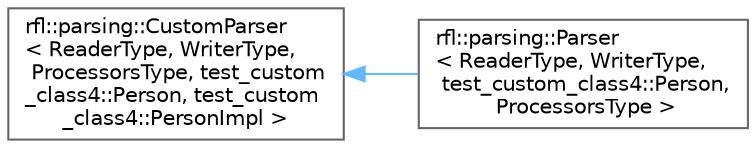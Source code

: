 digraph "类继承关系图"
{
 // LATEX_PDF_SIZE
  bgcolor="transparent";
  edge [fontname=Helvetica,fontsize=10,labelfontname=Helvetica,labelfontsize=10];
  node [fontname=Helvetica,fontsize=10,shape=box,height=0.2,width=0.4];
  rankdir="LR";
  Node0 [id="Node000000",label="rfl::parsing::CustomParser\l\< ReaderType, WriterType,\l ProcessorsType, test_custom\l_class4::Person, test_custom\l_class4::PersonImpl \>",height=0.2,width=0.4,color="grey40", fillcolor="white", style="filled",URL="$structrfl_1_1parsing_1_1_custom_parser.html",tooltip=" "];
  Node0 -> Node1 [id="edge5833_Node000000_Node000001",dir="back",color="steelblue1",style="solid",tooltip=" "];
  Node1 [id="Node000001",label="rfl::parsing::Parser\l\< ReaderType, WriterType,\l test_custom_class4::Person,\l ProcessorsType \>",height=0.2,width=0.4,color="grey40", fillcolor="white", style="filled",URL="$structrfl_1_1parsing_1_1_parser_3_01_reader_type_00_01_writer_type_00_01test__custom__class4_1_109b86246ca632307b1ff19781c726d29.html",tooltip=" "];
}
